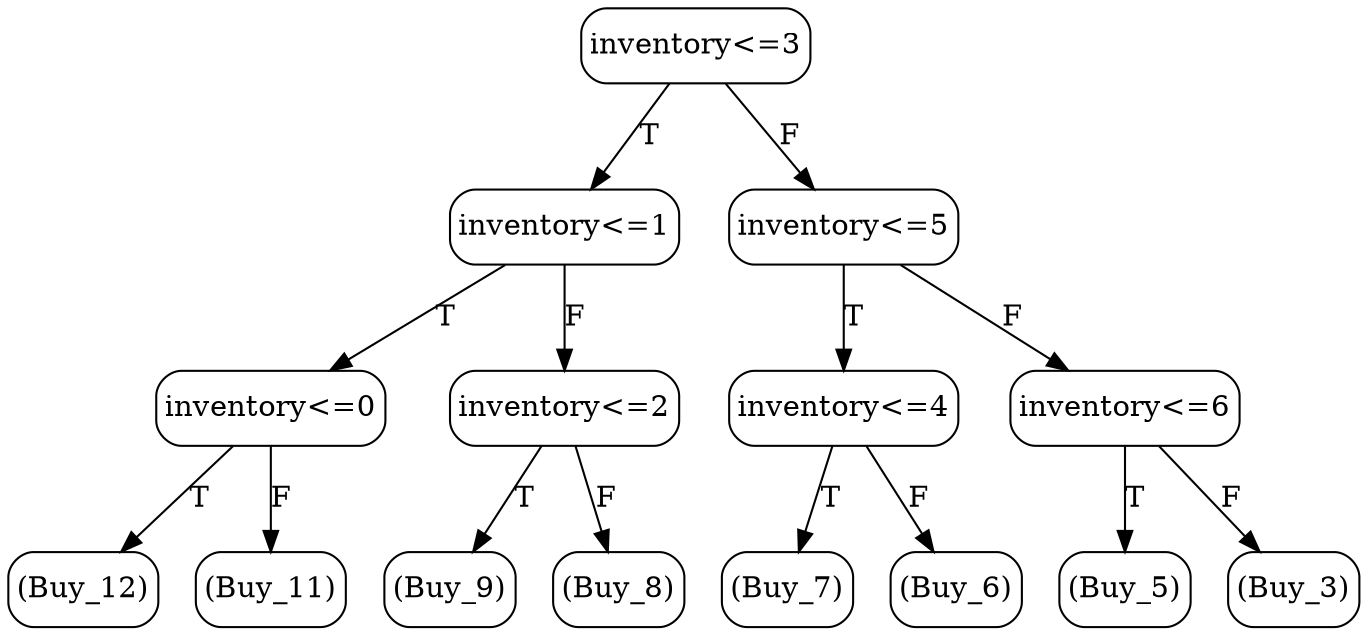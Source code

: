 // decision tree
digraph {
	3 [label="(Buy_12)" margin="0.05,0.05" shape=box style=rounded]
	4 [label="(Buy_11)" margin="0.05,0.05" shape=box style=rounded]
	2 [label="inventory<=0" margin="0.05,0.05" shape=box style=rounded]
	2 -> 3 [label=T]
	2 -> 4 [label=F]
	6 [label="(Buy_9)" margin="0.05,0.05" shape=box style=rounded]
	7 [label="(Buy_8)" margin="0.05,0.05" shape=box style=rounded]
	5 [label="inventory<=2" margin="0.05,0.05" shape=box style=rounded]
	5 -> 6 [label=T]
	5 -> 7 [label=F]
	1 [label="inventory<=1" margin="0.05,0.05" shape=box style=rounded]
	1 -> 2 [label=T]
	1 -> 5 [label=F]
	10 [label="(Buy_7)" margin="0.05,0.05" shape=box style=rounded]
	11 [label="(Buy_6)" margin="0.05,0.05" shape=box style=rounded]
	9 [label="inventory<=4" margin="0.05,0.05" shape=box style=rounded]
	9 -> 10 [label=T]
	9 -> 11 [label=F]
	13 [label="(Buy_5)" margin="0.05,0.05" shape=box style=rounded]
	14 [label="(Buy_3)" margin="0.05,0.05" shape=box style=rounded]
	12 [label="inventory<=6" margin="0.05,0.05" shape=box style=rounded]
	12 -> 13 [label=T]
	12 -> 14 [label=F]
	8 [label="inventory<=5" margin="0.05,0.05" shape=box style=rounded]
	8 -> 9 [label=T]
	8 -> 12 [label=F]
	0 [label="inventory<=3" margin="0.05,0.05" shape=box style=rounded]
	0 -> 1 [label=T]
	0 -> 8 [label=F]
}
